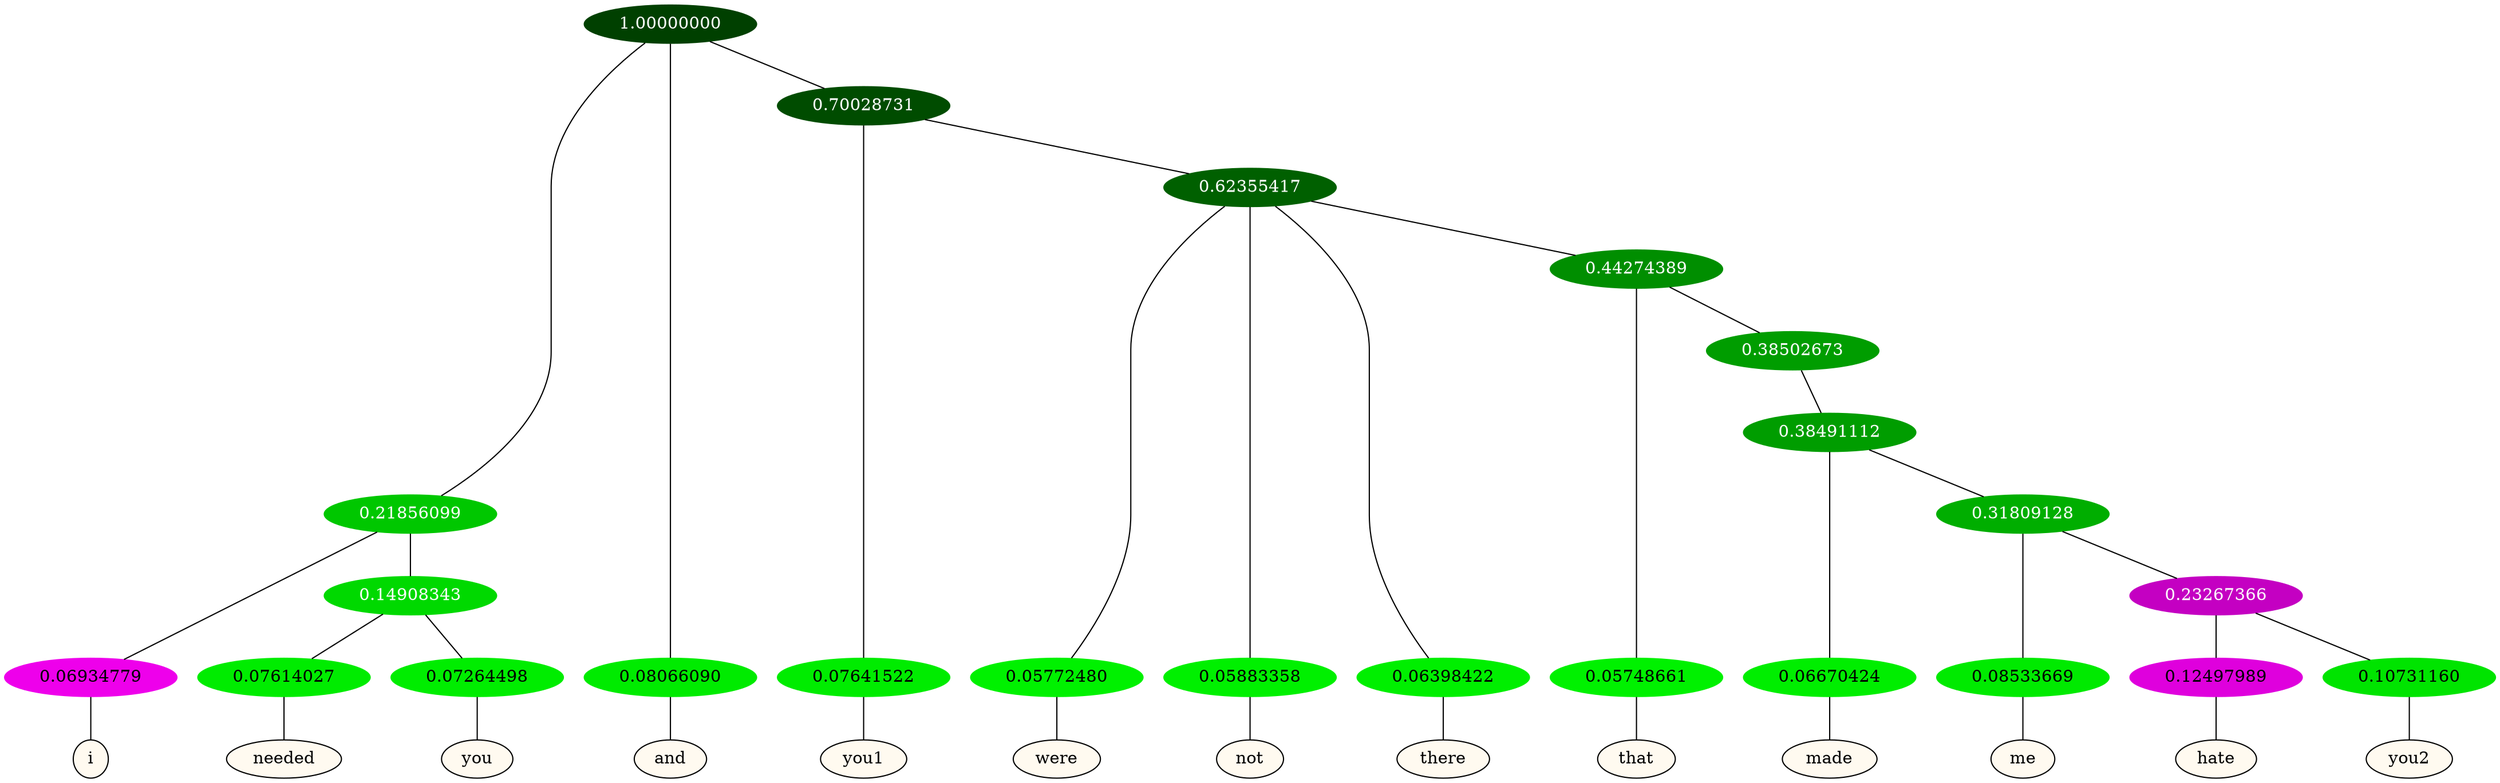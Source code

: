 graph {
	node [format=png height=0.15 nodesep=0.001 ordering=out overlap=prism overlap_scaling=0.01 ranksep=0.001 ratio=0.2 style=filled width=0.15]
	{
		rank=same
		a_w_4 [label=i color=black fillcolor=floralwhite style="filled,solid"]
		a_w_8 [label=needed color=black fillcolor=floralwhite style="filled,solid"]
		a_w_9 [label=you color=black fillcolor=floralwhite style="filled,solid"]
		a_w_2 [label=and color=black fillcolor=floralwhite style="filled,solid"]
		a_w_6 [label=you1 color=black fillcolor=floralwhite style="filled,solid"]
		a_w_10 [label=were color=black fillcolor=floralwhite style="filled,solid"]
		a_w_11 [label=not color=black fillcolor=floralwhite style="filled,solid"]
		a_w_12 [label=there color=black fillcolor=floralwhite style="filled,solid"]
		a_w_14 [label=that color=black fillcolor=floralwhite style="filled,solid"]
		a_w_17 [label=made color=black fillcolor=floralwhite style="filled,solid"]
		a_w_19 [label=me color=black fillcolor=floralwhite style="filled,solid"]
		a_w_21 [label=hate color=black fillcolor=floralwhite style="filled,solid"]
		a_w_22 [label=you2 color=black fillcolor=floralwhite style="filled,solid"]
	}
	a_n_4 -- a_w_4
	a_n_8 -- a_w_8
	a_n_9 -- a_w_9
	a_n_2 -- a_w_2
	a_n_6 -- a_w_6
	a_n_10 -- a_w_10
	a_n_11 -- a_w_11
	a_n_12 -- a_w_12
	a_n_14 -- a_w_14
	a_n_17 -- a_w_17
	a_n_19 -- a_w_19
	a_n_21 -- a_w_21
	a_n_22 -- a_w_22
	{
		rank=same
		a_n_4 [label=0.06934779 color="0.835 1.000 0.931" fontcolor=black]
		a_n_8 [label=0.07614027 color="0.334 1.000 0.924" fontcolor=black]
		a_n_9 [label=0.07264498 color="0.334 1.000 0.927" fontcolor=black]
		a_n_2 [label=0.08066090 color="0.334 1.000 0.919" fontcolor=black]
		a_n_6 [label=0.07641522 color="0.334 1.000 0.924" fontcolor=black]
		a_n_10 [label=0.05772480 color="0.334 1.000 0.942" fontcolor=black]
		a_n_11 [label=0.05883358 color="0.334 1.000 0.941" fontcolor=black]
		a_n_12 [label=0.06398422 color="0.334 1.000 0.936" fontcolor=black]
		a_n_14 [label=0.05748661 color="0.334 1.000 0.943" fontcolor=black]
		a_n_17 [label=0.06670424 color="0.334 1.000 0.933" fontcolor=black]
		a_n_19 [label=0.08533669 color="0.334 1.000 0.915" fontcolor=black]
		a_n_21 [label=0.12497989 color="0.835 1.000 0.875" fontcolor=black]
		a_n_22 [label=0.10731160 color="0.334 1.000 0.893" fontcolor=black]
	}
	a_n_0 [label=1.00000000 color="0.334 1.000 0.250" fontcolor=grey99]
	a_n_1 [label=0.21856099 color="0.334 1.000 0.781" fontcolor=grey99]
	a_n_0 -- a_n_1
	a_n_0 -- a_n_2
	a_n_3 [label=0.70028731 color="0.334 1.000 0.300" fontcolor=grey99]
	a_n_0 -- a_n_3
	a_n_1 -- a_n_4
	a_n_5 [label=0.14908343 color="0.334 1.000 0.851" fontcolor=grey99]
	a_n_1 -- a_n_5
	a_n_3 -- a_n_6
	a_n_7 [label=0.62355417 color="0.334 1.000 0.376" fontcolor=grey99]
	a_n_3 -- a_n_7
	a_n_5 -- a_n_8
	a_n_5 -- a_n_9
	a_n_7 -- a_n_10
	a_n_7 -- a_n_11
	a_n_7 -- a_n_12
	a_n_13 [label=0.44274389 color="0.334 1.000 0.557" fontcolor=grey99]
	a_n_7 -- a_n_13
	a_n_13 -- a_n_14
	a_n_15 [label=0.38502673 color="0.334 1.000 0.615" fontcolor=grey99]
	a_n_13 -- a_n_15
	a_n_16 [label=0.38491112 color="0.334 1.000 0.615" fontcolor=grey99]
	a_n_15 -- a_n_16
	a_n_16 -- a_n_17
	a_n_18 [label=0.31809128 color="0.334 1.000 0.682" fontcolor=grey99]
	a_n_16 -- a_n_18
	a_n_18 -- a_n_19
	a_n_20 [label=0.23267366 color="0.835 1.000 0.767" fontcolor=grey99]
	a_n_18 -- a_n_20
	a_n_20 -- a_n_21
	a_n_20 -- a_n_22
}

